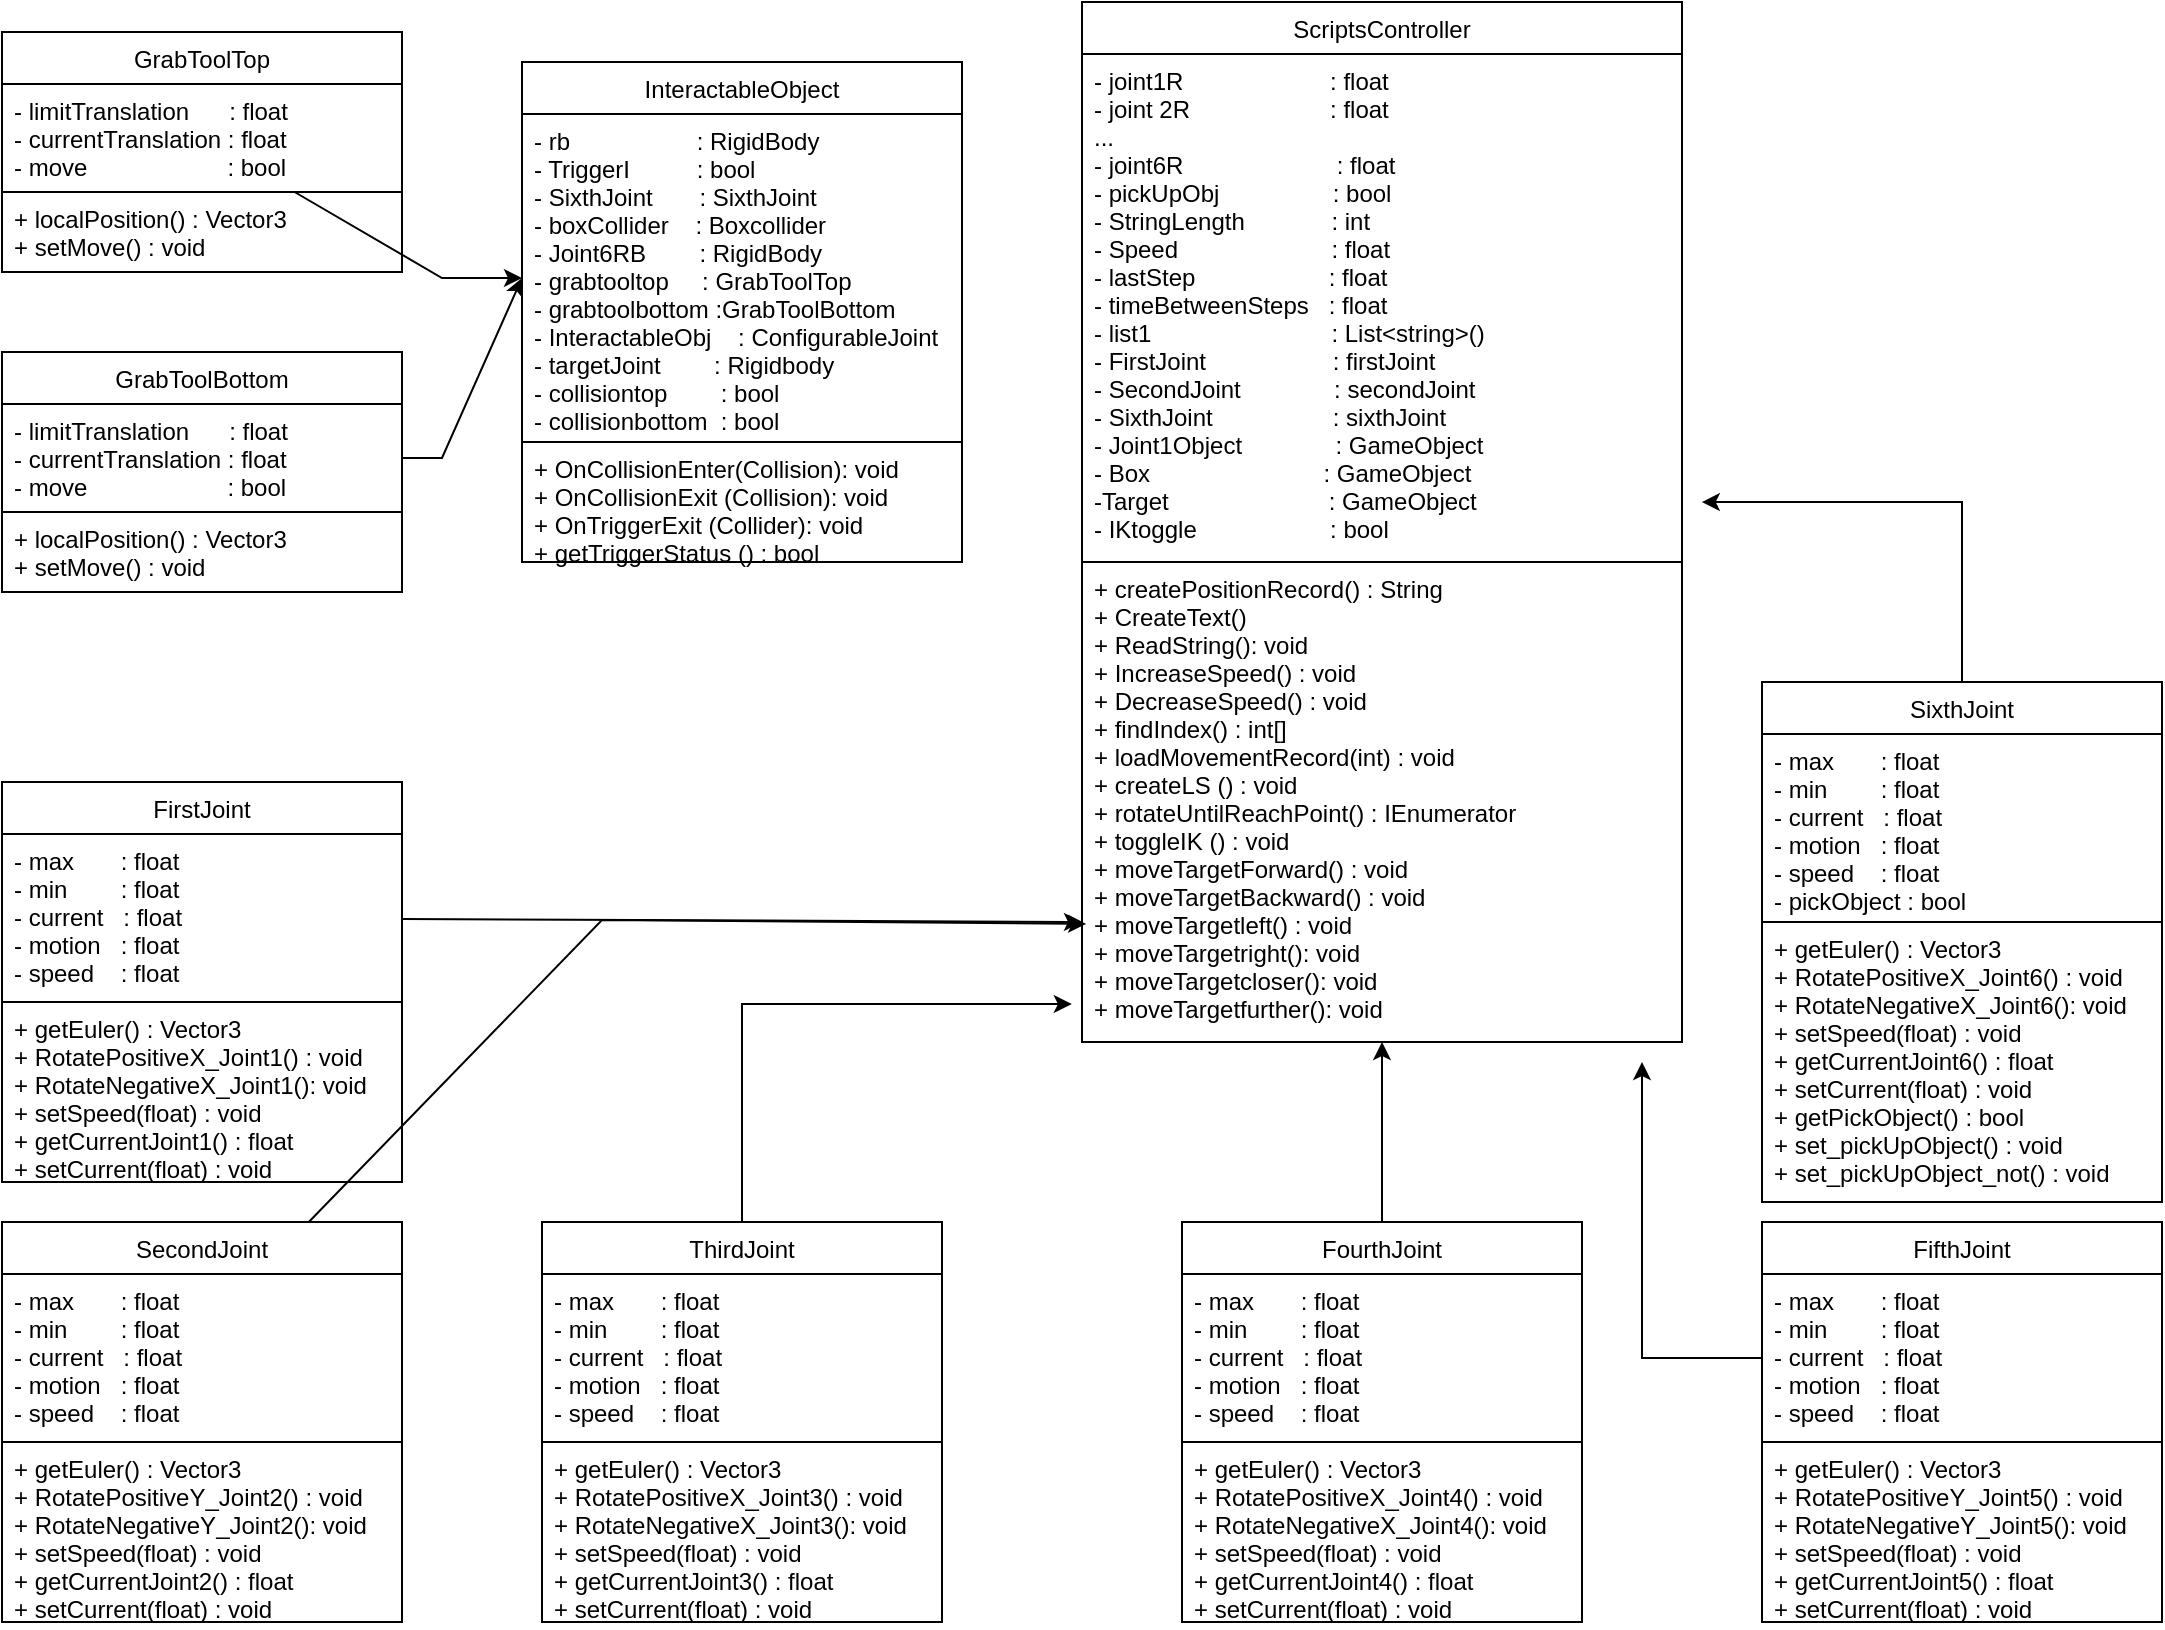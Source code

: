 <mxfile version="14.8.4" type="github">
  <diagram id="MwKvtoS5u_EDVWKXCKZS" name="Page-1">
    <mxGraphModel dx="1102" dy="582" grid="1" gridSize="10" guides="1" tooltips="1" connect="1" arrows="1" fold="1" page="1" pageScale="1" pageWidth="1100" pageHeight="850" math="0" shadow="0">
      <root>
        <mxCell id="0" />
        <mxCell id="1" parent="0" />
        <mxCell id="Q5yLH65wCh94xhe_XPcJ-1" value="FirstJoint" style="swimlane;fontStyle=0;childLayout=stackLayout;horizontal=1;startSize=26;horizontalStack=0;resizeParent=1;resizeParentMax=0;resizeLast=0;collapsible=1;marginBottom=0;" parent="1" vertex="1">
          <mxGeometry x="10" y="420" width="200" height="110" as="geometry" />
        </mxCell>
        <mxCell id="Q5yLH65wCh94xhe_XPcJ-2" value="- max       : float&#xa;- min        : float&#xa;- current   : float&#xa;- motion   : float&#xa;- speed    : float" style="text;strokeColor=none;fillColor=none;align=left;verticalAlign=top;spacingLeft=4;spacingRight=4;overflow=hidden;rotatable=0;points=[[0,0.5],[1,0.5]];portConstraint=eastwest;" parent="Q5yLH65wCh94xhe_XPcJ-1" vertex="1">
          <mxGeometry y="26" width="200" height="84" as="geometry" />
        </mxCell>
        <mxCell id="Q5yLH65wCh94xhe_XPcJ-4" value="+ getEuler() : Vector3&#xa;+ RotatePositiveX_Joint1() : void&#xa;+ RotateNegativeX_Joint1(): void&#xa;+ setSpeed(float) : void&#xa;+ getCurrentJoint1() : float&#xa;+ setCurrent(float) : void" style="text;align=left;verticalAlign=top;spacingLeft=4;spacingRight=4;overflow=hidden;rotatable=0;points=[[0,0.5],[1,0.5]];portConstraint=eastwest;shadow=0;strokeColor=#000000;" parent="1" vertex="1">
          <mxGeometry x="10" y="530" width="200" height="90" as="geometry" />
        </mxCell>
        <mxCell id="5f4VdT3bILGNdsL521a1-18" style="edgeStyle=none;rounded=0;orthogonalLoop=1;jettySize=auto;html=1;entryX=0.007;entryY=0.754;entryDx=0;entryDy=0;entryPerimeter=0;verticalAlign=middle;" edge="1" parent="1" source="Q5yLH65wCh94xhe_XPcJ-6" target="Q5yLH65wCh94xhe_XPcJ-23">
          <mxGeometry relative="1" as="geometry">
            <Array as="points">
              <mxPoint x="310" y="489" />
            </Array>
          </mxGeometry>
        </mxCell>
        <mxCell id="Q5yLH65wCh94xhe_XPcJ-6" value="SecondJoint" style="swimlane;fontStyle=0;childLayout=stackLayout;horizontal=1;startSize=26;horizontalStack=0;resizeParent=1;resizeParentMax=0;resizeLast=0;collapsible=1;marginBottom=0;flipH=1;" parent="1" vertex="1">
          <mxGeometry x="10" y="640" width="200" height="110" as="geometry" />
        </mxCell>
        <mxCell id="Q5yLH65wCh94xhe_XPcJ-7" value="- max       : float&#xa;- min        : float&#xa;- current   : float&#xa;- motion   : float&#xa;- speed    : float" style="text;strokeColor=none;fillColor=none;align=left;verticalAlign=top;spacingLeft=4;spacingRight=4;overflow=hidden;rotatable=0;points=[[0,0.5],[1,0.5]];portConstraint=eastwest;" parent="Q5yLH65wCh94xhe_XPcJ-6" vertex="1">
          <mxGeometry y="26" width="200" height="84" as="geometry" />
        </mxCell>
        <mxCell id="Q5yLH65wCh94xhe_XPcJ-8" value="+ getEuler() : Vector3&#xa;+ RotatePositiveY_Joint2() : void&#xa;+ RotateNegativeY_Joint2(): void&#xa;+ setSpeed(float) : void&#xa;+ getCurrentJoint2() : float&#xa;+ setCurrent(float) : void" style="text;align=left;verticalAlign=top;spacingLeft=4;spacingRight=4;overflow=hidden;rotatable=0;points=[[0,0.5],[1,0.5]];portConstraint=eastwest;shadow=0;strokeColor=#000000;" parent="1" vertex="1">
          <mxGeometry x="10" y="750" width="200" height="90" as="geometry" />
        </mxCell>
        <mxCell id="5f4VdT3bILGNdsL521a1-19" style="edgeStyle=none;rounded=0;orthogonalLoop=1;jettySize=auto;html=1;entryX=-0.017;entryY=0.921;entryDx=0;entryDy=0;entryPerimeter=0;verticalAlign=middle;" edge="1" parent="1" source="Q5yLH65wCh94xhe_XPcJ-9" target="Q5yLH65wCh94xhe_XPcJ-23">
          <mxGeometry relative="1" as="geometry">
            <Array as="points">
              <mxPoint x="380" y="531" />
            </Array>
          </mxGeometry>
        </mxCell>
        <mxCell id="Q5yLH65wCh94xhe_XPcJ-9" value="ThirdJoint" style="swimlane;fontStyle=0;childLayout=stackLayout;horizontal=1;startSize=26;horizontalStack=0;resizeParent=1;resizeParentMax=0;resizeLast=0;collapsible=1;marginBottom=0;flipH=1;" parent="1" vertex="1">
          <mxGeometry x="280" y="640" width="200" height="110" as="geometry" />
        </mxCell>
        <mxCell id="Q5yLH65wCh94xhe_XPcJ-10" value="- max       : float&#xa;- min        : float&#xa;- current   : float&#xa;- motion   : float&#xa;- speed    : float" style="text;strokeColor=none;fillColor=none;align=left;verticalAlign=top;spacingLeft=4;spacingRight=4;overflow=hidden;rotatable=0;points=[[0,0.5],[1,0.5]];portConstraint=eastwest;" parent="Q5yLH65wCh94xhe_XPcJ-9" vertex="1">
          <mxGeometry y="26" width="200" height="84" as="geometry" />
        </mxCell>
        <mxCell id="Q5yLH65wCh94xhe_XPcJ-11" value="+ getEuler() : Vector3&#xa;+ RotatePositiveX_Joint3() : void&#xa;+ RotateNegativeX_Joint3(): void&#xa;+ setSpeed(float) : void&#xa;+ getCurrentJoint3() : float&#xa;+ setCurrent(float) : void" style="text;align=left;verticalAlign=top;spacingLeft=4;spacingRight=4;overflow=hidden;rotatable=0;points=[[0,0.5],[1,0.5]];portConstraint=eastwest;shadow=0;strokeColor=#000000;" parent="1" vertex="1">
          <mxGeometry x="280" y="750" width="200" height="90" as="geometry" />
        </mxCell>
        <mxCell id="5f4VdT3bILGNdsL521a1-20" style="edgeStyle=none;rounded=0;orthogonalLoop=1;jettySize=auto;html=1;verticalAlign=middle;" edge="1" parent="1" source="Q5yLH65wCh94xhe_XPcJ-12" target="Q5yLH65wCh94xhe_XPcJ-23">
          <mxGeometry relative="1" as="geometry" />
        </mxCell>
        <mxCell id="Q5yLH65wCh94xhe_XPcJ-12" value="FourthJoint" style="swimlane;fontStyle=0;childLayout=stackLayout;horizontal=1;startSize=26;horizontalStack=0;resizeParent=1;resizeParentMax=0;resizeLast=0;collapsible=1;marginBottom=0;flipH=1;" parent="1" vertex="1">
          <mxGeometry x="600" y="640" width="200" height="110" as="geometry" />
        </mxCell>
        <mxCell id="Q5yLH65wCh94xhe_XPcJ-13" value="- max       : float&#xa;- min        : float&#xa;- current   : float&#xa;- motion   : float&#xa;- speed    : float" style="text;strokeColor=none;fillColor=none;align=left;verticalAlign=top;spacingLeft=4;spacingRight=4;overflow=hidden;rotatable=0;points=[[0,0.5],[1,0.5]];portConstraint=eastwest;" parent="Q5yLH65wCh94xhe_XPcJ-12" vertex="1">
          <mxGeometry y="26" width="200" height="84" as="geometry" />
        </mxCell>
        <mxCell id="Q5yLH65wCh94xhe_XPcJ-14" value="+ getEuler() : Vector3&#xa;+ RotatePositiveX_Joint4() : void&#xa;+ RotateNegativeX_Joint4(): void&#xa;+ setSpeed(float) : void&#xa;+ getCurrentJoint4() : float&#xa;+ setCurrent(float) : void" style="text;align=left;verticalAlign=top;spacingLeft=4;spacingRight=4;overflow=hidden;rotatable=0;points=[[0,0.5],[1,0.5]];portConstraint=eastwest;shadow=0;strokeColor=#000000;" parent="1" vertex="1">
          <mxGeometry x="600" y="750" width="200" height="90" as="geometry" />
        </mxCell>
        <mxCell id="Q5yLH65wCh94xhe_XPcJ-15" value="FifthJoint" style="swimlane;fontStyle=0;childLayout=stackLayout;horizontal=1;startSize=26;horizontalStack=0;resizeParent=1;resizeParentMax=0;resizeLast=0;collapsible=1;marginBottom=0;flipH=1;" parent="1" vertex="1">
          <mxGeometry x="890" y="640" width="200" height="110" as="geometry" />
        </mxCell>
        <mxCell id="Q5yLH65wCh94xhe_XPcJ-16" value="- max       : float&#xa;- min        : float&#xa;- current   : float&#xa;- motion   : float&#xa;- speed    : float" style="text;strokeColor=none;fillColor=none;align=left;verticalAlign=top;spacingLeft=4;spacingRight=4;overflow=hidden;rotatable=0;points=[[0,0.5],[1,0.5]];portConstraint=eastwest;" parent="Q5yLH65wCh94xhe_XPcJ-15" vertex="1">
          <mxGeometry y="26" width="200" height="84" as="geometry" />
        </mxCell>
        <mxCell id="Q5yLH65wCh94xhe_XPcJ-17" value="+ getEuler() : Vector3&#xa;+ RotatePositiveY_Joint5() : void&#xa;+ RotateNegativeY_Joint5(): void&#xa;+ setSpeed(float) : void&#xa;+ getCurrentJoint5() : float&#xa;+ setCurrent(float) : void" style="text;align=left;verticalAlign=top;spacingLeft=4;spacingRight=4;overflow=hidden;rotatable=0;points=[[0,0.5],[1,0.5]];portConstraint=eastwest;shadow=0;strokeColor=#000000;" parent="1" vertex="1">
          <mxGeometry x="890" y="750" width="200" height="90" as="geometry" />
        </mxCell>
        <mxCell id="5f4VdT3bILGNdsL521a1-22" style="edgeStyle=none;rounded=0;orthogonalLoop=1;jettySize=auto;html=1;entryX=1.033;entryY=0.882;entryDx=0;entryDy=0;entryPerimeter=0;verticalAlign=middle;" edge="1" parent="1" source="Q5yLH65wCh94xhe_XPcJ-18" target="Q5yLH65wCh94xhe_XPcJ-22">
          <mxGeometry relative="1" as="geometry">
            <Array as="points">
              <mxPoint x="990" y="280" />
            </Array>
          </mxGeometry>
        </mxCell>
        <mxCell id="Q5yLH65wCh94xhe_XPcJ-18" value="SixthJoint" style="swimlane;fontStyle=0;childLayout=stackLayout;horizontal=1;startSize=26;horizontalStack=0;resizeParent=1;resizeParentMax=0;resizeLast=0;collapsible=1;marginBottom=0;flipH=1;" parent="1" vertex="1">
          <mxGeometry x="890" y="370" width="200" height="120" as="geometry" />
        </mxCell>
        <mxCell id="Q5yLH65wCh94xhe_XPcJ-19" value="- max       : float&#xa;- min        : float&#xa;- current   : float&#xa;- motion   : float&#xa;- speed    : float&#xa;- pickObject : bool" style="text;strokeColor=none;fillColor=none;align=left;verticalAlign=top;spacingLeft=4;spacingRight=4;overflow=hidden;rotatable=0;points=[[0,0.5],[1,0.5]];portConstraint=eastwest;" parent="Q5yLH65wCh94xhe_XPcJ-18" vertex="1">
          <mxGeometry y="26" width="200" height="94" as="geometry" />
        </mxCell>
        <mxCell id="Q5yLH65wCh94xhe_XPcJ-20" value="+ getEuler() : Vector3&#xa;+ RotatePositiveX_Joint6() : void&#xa;+ RotateNegativeX_Joint6(): void&#xa;+ setSpeed(float) : void&#xa;+ getCurrentJoint6() : float&#xa;+ setCurrent(float) : void&#xa;+ getPickObject() : bool&#xa;+ set_pickUpObject() : void&#xa;+ set_pickUpObject_not() : void" style="text;align=left;verticalAlign=top;spacingLeft=4;spacingRight=4;overflow=hidden;rotatable=0;points=[[0,0.5],[1,0.5]];portConstraint=eastwest;shadow=0;strokeColor=#000000;" parent="1" vertex="1">
          <mxGeometry x="890" y="490" width="200" height="140" as="geometry" />
        </mxCell>
        <mxCell id="Q5yLH65wCh94xhe_XPcJ-21" value="ScriptsController" style="swimlane;fontStyle=0;childLayout=stackLayout;horizontal=1;startSize=26;horizontalStack=0;resizeParent=1;resizeParentMax=0;resizeLast=0;collapsible=1;marginBottom=0;flipH=1;" parent="1" vertex="1">
          <mxGeometry x="550" y="30" width="300" height="280" as="geometry" />
        </mxCell>
        <mxCell id="Q5yLH65wCh94xhe_XPcJ-22" value="- joint1R                      : float&#xa;- joint 2R                     : float&#xa;...&#xa;- joint6R                       : float&#xa;- pickUpObj                 : bool&#xa;- StringLength             : int&#xa;- Speed                       : float&#xa;- lastStep                    : float&#xa;- timeBetweenSteps   : float&#xa;- list1                           : List&lt;string&gt;()&#xa;- FirstJoint                   : firstJoint&#xa;- SecondJoint              : secondJoint&#xa;- SixthJoint                  : sixthJoint&#xa;- Joint1Object              : GameObject&#xa;- Box                            : GameObject&#xa;-Target                        : GameObject&#xa;- IKtoggle                    : bool" style="text;strokeColor=none;fillColor=none;align=left;verticalAlign=top;spacingLeft=4;spacingRight=4;overflow=hidden;rotatable=0;points=[[0,0.5],[1,0.5]];portConstraint=eastwest;" parent="Q5yLH65wCh94xhe_XPcJ-21" vertex="1">
          <mxGeometry y="26" width="300" height="254" as="geometry" />
        </mxCell>
        <mxCell id="Q5yLH65wCh94xhe_XPcJ-23" value="+ createPositionRecord() : String&#xa;+ CreateText()&#xa;+ ReadString(): void&#xa;+ IncreaseSpeed() : void&#xa;+ DecreaseSpeed() : void&#xa;+ findIndex() : int[]&#xa;+ loadMovementRecord(int) : void&#xa;+ createLS () : void&#xa;+ rotateUntilReachPoint() : IEnumerator&#xa;+ toggleIK () : void&#xa;+ moveTargetForward() : void&#xa;+ moveTargetBackward() : void&#xa;+ moveTargetleft() : void&#xa;+ moveTargetright(): void&#xa;+ moveTargetcloser(): void&#xa;+ moveTargetfurther(): void&#xa;" style="text;align=left;verticalAlign=top;spacingLeft=4;spacingRight=4;overflow=hidden;rotatable=0;points=[[0,0.5],[1,0.5]];portConstraint=eastwest;shadow=0;strokeColor=#000000;" parent="1" vertex="1">
          <mxGeometry x="550" y="310" width="300" height="240" as="geometry" />
        </mxCell>
        <mxCell id="5f4VdT3bILGNdsL521a1-1" value="InteractableObject" style="swimlane;fontStyle=0;childLayout=stackLayout;horizontal=1;startSize=26;horizontalStack=0;resizeParent=1;resizeParentMax=0;resizeLast=0;collapsible=1;marginBottom=0;flipH=1;" vertex="1" parent="1">
          <mxGeometry x="270" y="60" width="220" height="190" as="geometry" />
        </mxCell>
        <mxCell id="5f4VdT3bILGNdsL521a1-2" value="- rb                   : RigidBody&#xa;- TriggerI          : bool&#xa;- SixthJoint       : SixthJoint&#xa;- boxCollider    : Boxcollider&#xa;- Joint6RB        : RigidBody&#xa;- grabtooltop     : GrabToolTop&#xa;- grabtoolbottom :GrabToolBottom&#xa;- InteractableObj    : ConfigurableJoint&#xa;- targetJoint        : Rigidbody&#xa;- collisiontop        : bool&#xa;- collisionbottom  : bool&#xa;" style="text;strokeColor=none;fillColor=none;align=left;verticalAlign=top;spacingLeft=4;spacingRight=4;overflow=hidden;rotatable=0;points=[[0,0.5],[1,0.5]];portConstraint=eastwest;" vertex="1" parent="5f4VdT3bILGNdsL521a1-1">
          <mxGeometry y="26" width="220" height="164" as="geometry" />
        </mxCell>
        <mxCell id="5f4VdT3bILGNdsL521a1-3" value="+ OnCollisionEnter(Collision): void&#xa;+ OnCollisionExit (Collision): void&#xa;+ OnTriggerExit (Collider): void&#xa;+ getTriggerStatus () : bool&#xa;" style="text;align=left;verticalAlign=top;spacingLeft=4;spacingRight=4;overflow=hidden;rotatable=0;points=[[0,0.5],[1,0.5]];portConstraint=eastwest;shadow=0;strokeColor=#000000;" vertex="1" parent="1">
          <mxGeometry x="270" y="250" width="220" height="60" as="geometry" />
        </mxCell>
        <mxCell id="5f4VdT3bILGNdsL521a1-4" value="GrabToolTop" style="swimlane;fontStyle=0;childLayout=stackLayout;horizontal=1;startSize=26;horizontalStack=0;resizeParent=1;resizeParentMax=0;resizeLast=0;collapsible=1;marginBottom=0;" vertex="1" parent="1">
          <mxGeometry x="10" y="45" width="200" height="120" as="geometry" />
        </mxCell>
        <mxCell id="5f4VdT3bILGNdsL521a1-5" value="- limitTranslation      : float&#xa;- currentTranslation : float&#xa;- move                     : bool" style="text;strokeColor=none;fillColor=none;align=left;verticalAlign=top;spacingLeft=4;spacingRight=4;overflow=hidden;rotatable=0;points=[[0,0.5],[1,0.5]];portConstraint=eastwest;" vertex="1" parent="5f4VdT3bILGNdsL521a1-4">
          <mxGeometry y="26" width="200" height="54" as="geometry" />
        </mxCell>
        <mxCell id="5f4VdT3bILGNdsL521a1-6" value="+ localPosition() : Vector3&#xa;+ setMove() : void" style="text;align=left;verticalAlign=top;spacingLeft=4;spacingRight=4;overflow=hidden;rotatable=0;points=[[0,0.5],[1,0.5]];portConstraint=eastwest;shadow=0;strokeColor=#000000;" vertex="1" parent="5f4VdT3bILGNdsL521a1-4">
          <mxGeometry y="80" width="200" height="40" as="geometry" />
        </mxCell>
        <mxCell id="5f4VdT3bILGNdsL521a1-10" value="GrabToolBottom" style="swimlane;fontStyle=0;childLayout=stackLayout;horizontal=1;startSize=26;horizontalStack=0;resizeParent=1;resizeParentMax=0;resizeLast=0;collapsible=1;marginBottom=0;" vertex="1" parent="1">
          <mxGeometry x="10" y="205" width="200" height="120" as="geometry" />
        </mxCell>
        <mxCell id="5f4VdT3bILGNdsL521a1-11" value="- limitTranslation      : float&#xa;- currentTranslation : float&#xa;- move                     : bool" style="text;strokeColor=none;fillColor=none;align=left;verticalAlign=top;spacingLeft=4;spacingRight=4;overflow=hidden;rotatable=0;points=[[0,0.5],[1,0.5]];portConstraint=eastwest;" vertex="1" parent="5f4VdT3bILGNdsL521a1-10">
          <mxGeometry y="26" width="200" height="54" as="geometry" />
        </mxCell>
        <mxCell id="5f4VdT3bILGNdsL521a1-12" value="+ localPosition() : Vector3&#xa;+ setMove() : void" style="text;align=left;verticalAlign=top;spacingLeft=4;spacingRight=4;overflow=hidden;rotatable=0;points=[[0,0.5],[1,0.5]];portConstraint=eastwest;shadow=0;strokeColor=#000000;" vertex="1" parent="5f4VdT3bILGNdsL521a1-10">
          <mxGeometry y="80" width="200" height="40" as="geometry" />
        </mxCell>
        <mxCell id="5f4VdT3bILGNdsL521a1-15" style="edgeStyle=none;rounded=0;orthogonalLoop=1;jettySize=auto;html=1;verticalAlign=middle;" edge="1" parent="1" source="5f4VdT3bILGNdsL521a1-5" target="5f4VdT3bILGNdsL521a1-2">
          <mxGeometry relative="1" as="geometry">
            <Array as="points">
              <mxPoint x="230" y="168" />
            </Array>
          </mxGeometry>
        </mxCell>
        <mxCell id="5f4VdT3bILGNdsL521a1-16" style="edgeStyle=none;rounded=0;orthogonalLoop=1;jettySize=auto;html=1;verticalAlign=middle;" edge="1" parent="1" source="5f4VdT3bILGNdsL521a1-11">
          <mxGeometry relative="1" as="geometry">
            <mxPoint x="270" y="168" as="targetPoint" />
            <Array as="points">
              <mxPoint x="230" y="258" />
            </Array>
          </mxGeometry>
        </mxCell>
        <mxCell id="5f4VdT3bILGNdsL521a1-17" style="edgeStyle=none;rounded=0;orthogonalLoop=1;jettySize=auto;html=1;verticalAlign=middle;" edge="1" parent="1" source="Q5yLH65wCh94xhe_XPcJ-2">
          <mxGeometry relative="1" as="geometry">
            <mxPoint x="550" y="490" as="targetPoint" />
          </mxGeometry>
        </mxCell>
        <mxCell id="5f4VdT3bILGNdsL521a1-21" style="edgeStyle=none;rounded=0;orthogonalLoop=1;jettySize=auto;html=1;verticalAlign=middle;" edge="1" parent="1" source="Q5yLH65wCh94xhe_XPcJ-16">
          <mxGeometry relative="1" as="geometry">
            <mxPoint x="830" y="560" as="targetPoint" />
            <Array as="points">
              <mxPoint x="830" y="708" />
            </Array>
          </mxGeometry>
        </mxCell>
      </root>
    </mxGraphModel>
  </diagram>
</mxfile>
